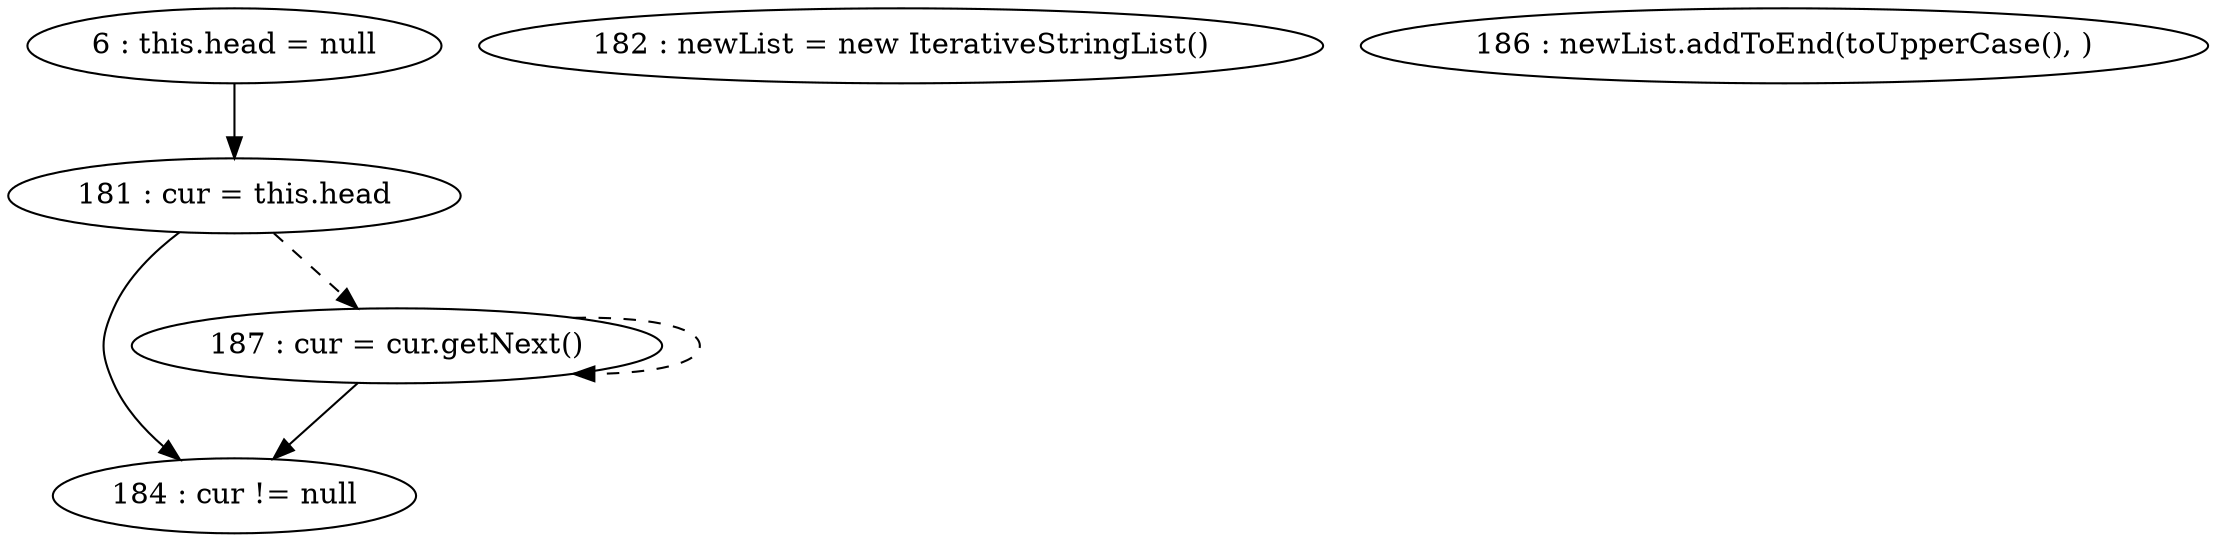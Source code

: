 digraph G {
"6 : this.head = null"
"6 : this.head = null" -> "181 : cur = this.head"
"181 : cur = this.head"
"181 : cur = this.head" -> "184 : cur != null"
"181 : cur = this.head" -> "187 : cur = cur.getNext()" [style=dashed]
"182 : newList = new IterativeStringList()"
"184 : cur != null"
"186 : newList.addToEnd(toUpperCase(), )"
"187 : cur = cur.getNext()"
"187 : cur = cur.getNext()" -> "184 : cur != null"
"187 : cur = cur.getNext()" -> "187 : cur = cur.getNext()" [style=dashed]
"184 : cur != null"
}